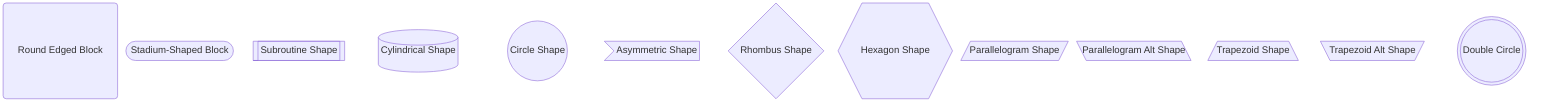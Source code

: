 block-beta
    round_edged_block("Round Edged Block")
    stadium_shaped_block(["Stadium-Shaped Block"])
    subroutine_shape[["Subroutine Shape"]]
    cylindrical_shape[("Cylindrical Shape")]
    circle_shape(("Circle Shape"))
    asymmetric >"Asymmetric Shape"]
    rhombus{"Rhombus Shape"}
    hexagon{{"Hexagon Shape"}}
    parallelogram[/"Parallelogram Shape"/]
    parallelogram_alt[\"Parallelogram Alt Shape"\]
    trapezoid[/"Trapezoid Shape"\]
    trapezoid_alt[\"Trapezoid Alt Shape"/]
    double_circle((("Double Circle")))